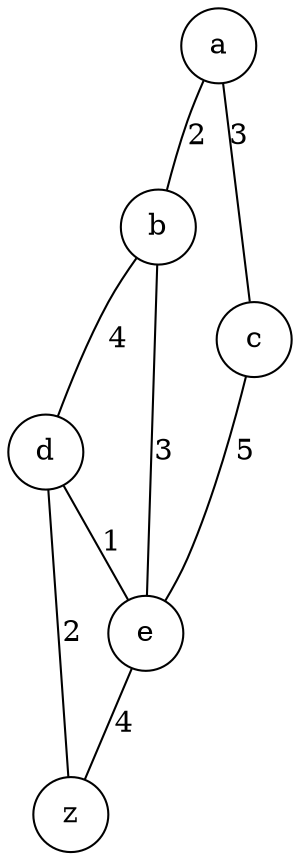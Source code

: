 graph G {
    node [shape=circle];
    
    a -- b [label="2"];
    a -- c [label="3"];
    b -- d [label="4"];
    b -- e [label="3"];
    c -- e [label="5"];
    d -- e [label="1"];
    d -- z [label="2"];
    e -- z [label="4"];
    
    a [pos="0, 0"];
    b [pos="1, 1"];
    c [pos="1, -1"];
    d [pos="3, 1"];
    e [pos="3, -1"];
    z [pos="4, 0"]
}